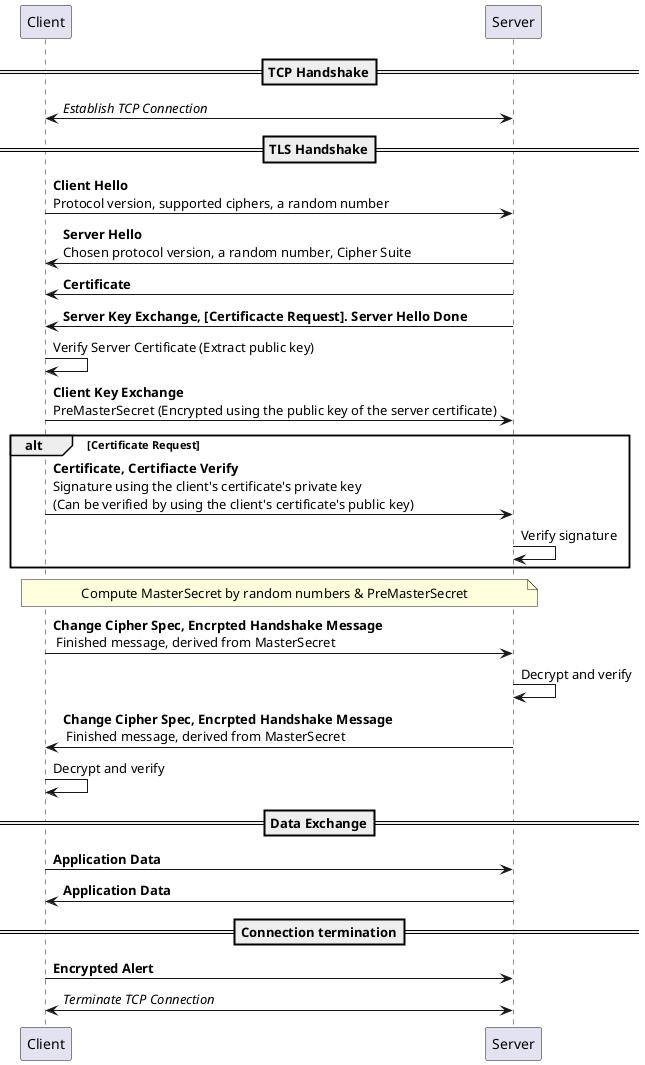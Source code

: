 @startuml
participant "Client" as c
participant "Server" as s
==TCP Handshake==
c<->s: //Establish TCP Connection//
==TLS Handshake==
c->s: **Client Hello**\nProtocol version, supported ciphers, a random number
s->c: **Server Hello**\nChosen protocol version, a random number, Cipher Suite
s->c: **Certificate**
s->c: **Server Key Exchange, [Certificacte Request]. Server Hello Done**
c->c: Verify Server Certificate (Extract public key)
c->s: **Client Key Exchange**\nPreMasterSecret (Encrypted using the public key of the server certificate)
alt Certificate Request
c->s: **Certificate, Certifiacte Verify**\nSignature using the client's certificate's private key\n(Can be verified by using the client's certificate's public key)
s->s: Verify signature
end
note over c, s: Compute MasterSecret by random numbers & PreMasterSecret
c->s: **Change Cipher Spec, Encrpted Handshake Message**\n Finished message, derived from MasterSecret
s->s: Decrypt and verify
s->c: **Change Cipher Spec, Encrpted Handshake Message**\n Finished message, derived from MasterSecret
c->c: Decrypt and verify
==Data Exchange==
c->s: **Application Data**
s->c: **Application Data**
==Connection termination==
c->s: **Encrypted Alert**
c<->s: //Terminate TCP Connection//
@enduml
